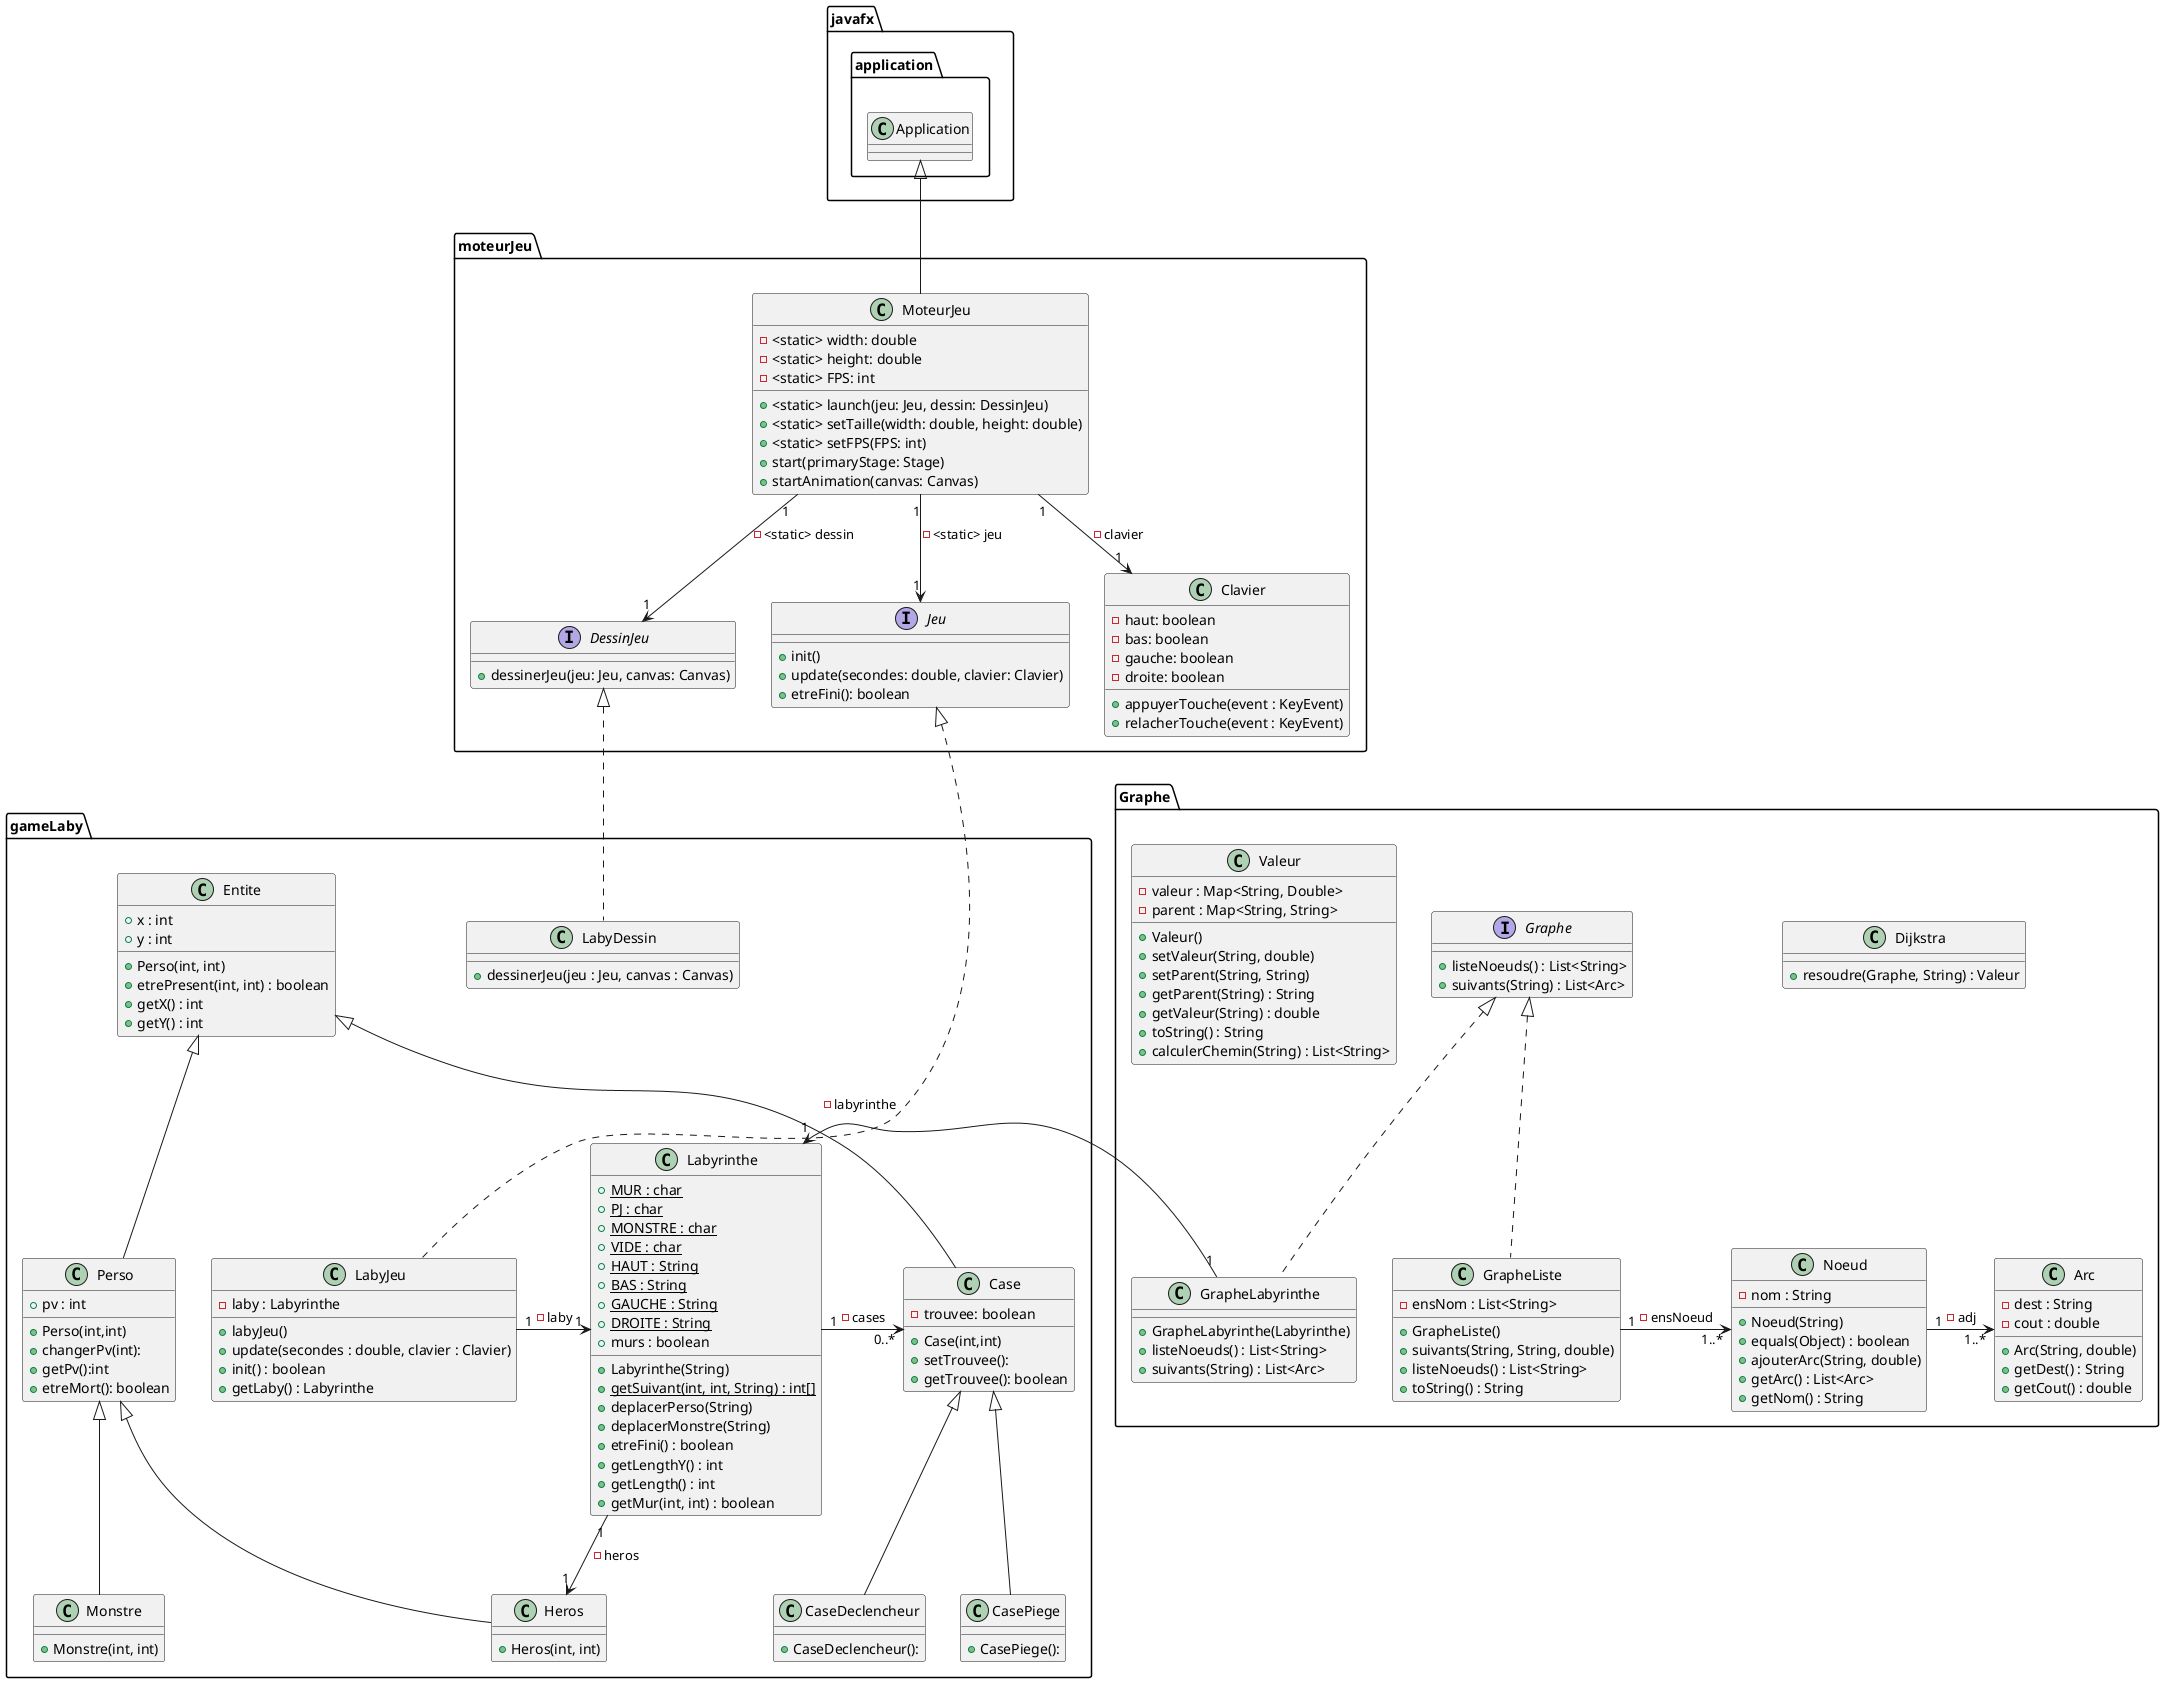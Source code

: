@startuml

package javafx.application{
class Application{
}
}


package moteurJeu{

class MoteurJeu{
- <static> width: double
- <static> height: double
- <static> FPS: int
+ <static> launch(jeu: Jeu, dessin: DessinJeu)
+ <static> setTaille(width: double, height: double)
+ <static> setFPS(FPS: int)
+ start(primaryStage: Stage)
+ startAnimation(canvas: Canvas)
}

Application <|-- MoteurJeu



interface Jeu{
    + init()
    + update(secondes: double, clavier: Clavier)
    + etreFini(): boolean
}

MoteurJeu "1" --> "1" Jeu : - <static> jeu


interface DessinJeu{
+ dessinerJeu(jeu: Jeu, canvas: Canvas)
}

MoteurJeu "1" --> "1" DessinJeu : - <static> dessin

class Clavier{
    - haut: boolean
    - bas: boolean
    - gauche: boolean
    - droite: boolean
    + appuyerTouche(event : KeyEvent)
    + relacherTouche(event : KeyEvent)
}

MoteurJeu "1" --> "1" Clavier : - clavier
}

package gameLaby{

class LabyJeu{
    - laby : Labyrinthe
    + labyJeu()
    + update(secondes : double, clavier : Clavier)
    + init() : boolean
    + getLaby() : Labyrinthe
}
Jeu <|.. LabyJeu

class LabyDessin{
    + dessinerJeu(jeu : Jeu, canvas : Canvas)
}

class Labyrinthe{
    + {static} MUR : char
    + {static} PJ : char
    + {static} MONSTRE : char
    + {static} VIDE : char
    + {static} HAUT : String
    + {static} BAS : String
    + {static} GAUCHE : String
    + {static} DROITE : String
    + murs : boolean

    + Labyrinthe(String)
    + {static} getSuivant(int, int, String) : int[]
    + deplacerPerso(String)
    + deplacerMonstre(String)
    + etreFini() : boolean
    + getLengthY() : int
    + getLength() : int
    + getMur(int, int) : boolean
}

class Entite{
    + x : int
    + y : int
    + Perso(int, int)
    + etrePresent(int, int) : boolean
    + getX() : int
    + getY() : int
}

class Perso{
    + pv : int
    + Perso(int,int)
    + changerPv(int):
    + getPv():int
    + etreMort(): boolean
}

class Monstre{
    + Monstre(int, int)
}

class Heros{
    + Heros(int, int)
}

class Case{
    - trouvee: boolean
    + Case(int,int)
    + setTrouvee():
    + getTrouvee(): boolean
}

class CasePiege{
    + CasePiege():
}

class CaseDeclencheur{
    + CaseDeclencheur():
}


Labyrinthe "1" -> "0..*" Case : - cases
Labyrinthe "1" -> "1" Heros : - heros
LabyJeu "1" -> "1" Labyrinthe : - laby

Entite <|-- Perso
Entite <|-- Case
Perso <|-- Monstre
Perso <|-- Heros
Case <|-- CaseDeclencheur
Case <|-- CasePiege
DessinJeu <|.. LabyDessin

}
package Graphe{

class Arc{
    - dest : String
    - cout : double
    + Arc(String, double)
    + getDest() : String
    + getCout() : double
}

class Dijkstra{
    + resoudre(Graphe, String) : Valeur
}

interface Graphe{
    + listeNoeuds() : List<String>
    + suivants(String) : List<Arc>
}

class GrapheLabyrinthe{
    + GrapheLabyrinthe(Labyrinthe)
    + listeNoeuds() : List<String>
    + suivants(String) : List<Arc>
}

class GrapheListe{
    - ensNom : List<String>
    + GrapheListe()
    + suivants(String, String, double)
    + listeNoeuds() : List<String>
    + toString() : String
}

class Noeud{
    - nom : String
    + Noeud(String)
    + equals(Object) : boolean
    + ajouterArc(String, double)
    + getArc() : List<Arc>
    + getNom() : String
}

class Valeur{
    - valeur : Map<String, Double>
    - parent : Map<String, String>
    + Valeur()
    + setValeur(String, double)
    + setParent(String, String)
    + getParent(String) : String
    + getValeur(String) : double
    + toString() : String
    + calculerChemin(String) : List<String>
}

GrapheLabyrinthe "1" -> "1" Labyrinthe : - labyrinthe
GrapheListe "1" -> "1..*" Noeud : - ensNoeud
Noeud "1" -> "1..*" Arc : - adj

Graphe <|.. GrapheLabyrinthe
Graphe <|.. GrapheListe

}


@enduml